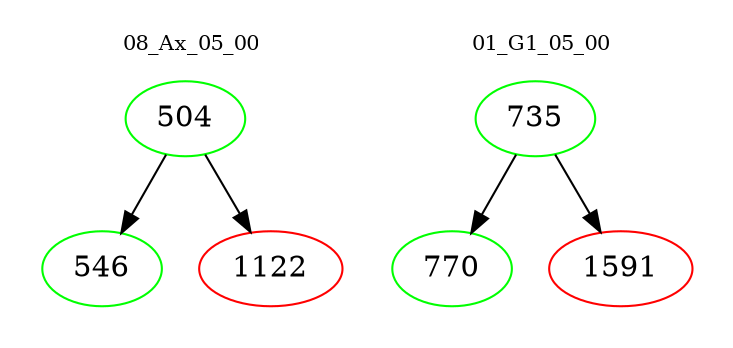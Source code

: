 digraph{
subgraph cluster_0 {
color = white
label = "08_Ax_05_00";
fontsize=10;
T0_504 [label="504", color="green"]
T0_504 -> T0_546 [color="black"]
T0_546 [label="546", color="green"]
T0_504 -> T0_1122 [color="black"]
T0_1122 [label="1122", color="red"]
}
subgraph cluster_1 {
color = white
label = "01_G1_05_00";
fontsize=10;
T1_735 [label="735", color="green"]
T1_735 -> T1_770 [color="black"]
T1_770 [label="770", color="green"]
T1_735 -> T1_1591 [color="black"]
T1_1591 [label="1591", color="red"]
}
}
